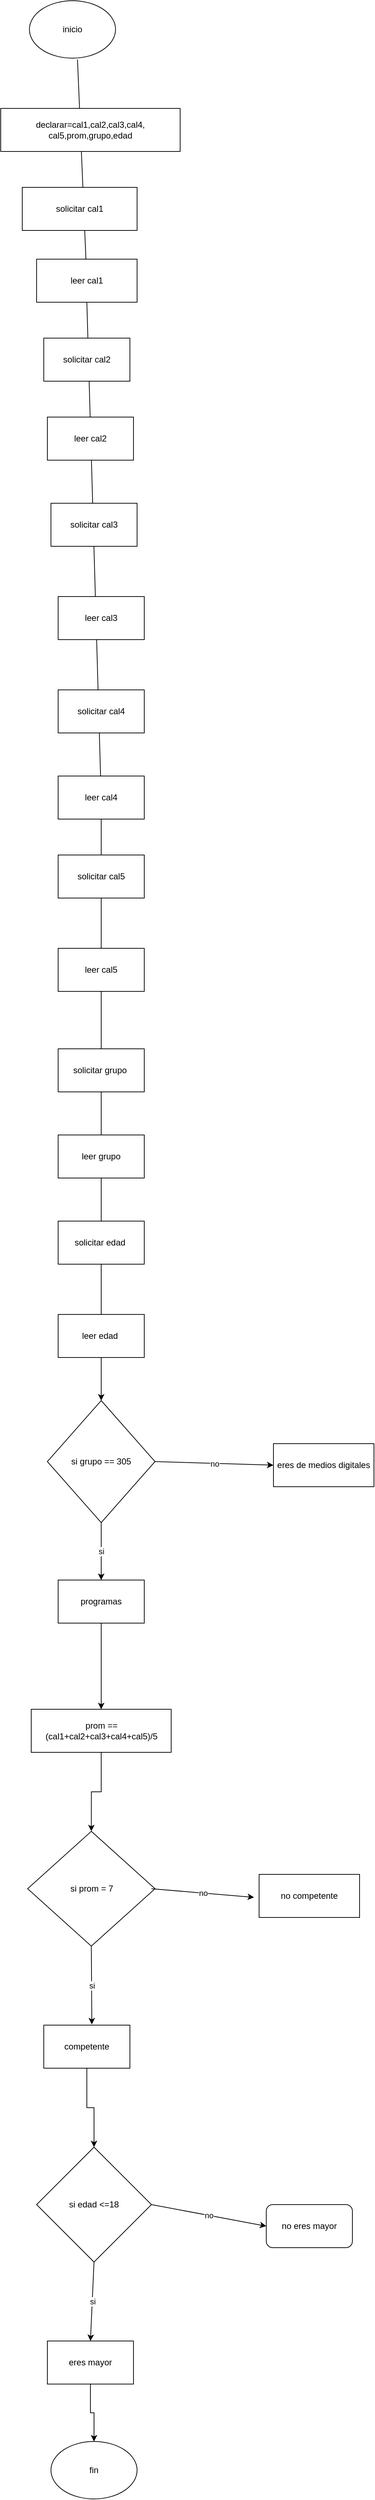 <mxfile version="22.0.4" type="github">
  <diagram name="Página-1" id="xqaloT4gKiYxTprh-5vc">
    <mxGraphModel dx="1434" dy="841" grid="1" gridSize="10" guides="1" tooltips="1" connect="1" arrows="1" fold="1" page="1" pageScale="1" pageWidth="827" pageHeight="1169" math="0" shadow="0">
      <root>
        <mxCell id="0" />
        <mxCell id="1" parent="0" />
        <mxCell id="JGvyMyhRETZvBYEh36Zt-27" value="" style="endArrow=none;html=1;rounded=0;entryX=0.5;entryY=1;entryDx=0;entryDy=0;exitX=0.5;exitY=0;exitDx=0;exitDy=0;" edge="1" parent="1" source="JGvyMyhRETZvBYEh36Zt-26" target="JGvyMyhRETZvBYEh36Zt-18">
          <mxGeometry width="50" height="50" relative="1" as="geometry">
            <mxPoint x="390" y="1560" as="sourcePoint" />
            <mxPoint x="440" y="1510" as="targetPoint" />
          </mxGeometry>
        </mxCell>
        <mxCell id="JGvyMyhRETZvBYEh36Zt-19" value="" style="endArrow=none;html=1;rounded=0;entryX=0.5;entryY=1;entryDx=0;entryDy=0;" edge="1" parent="1" source="JGvyMyhRETZvBYEh36Zt-18" target="JGvyMyhRETZvBYEh36Zt-4">
          <mxGeometry width="50" height="50" relative="1" as="geometry">
            <mxPoint x="390" y="860" as="sourcePoint" />
            <mxPoint x="440" y="810" as="targetPoint" />
          </mxGeometry>
        </mxCell>
        <mxCell id="JGvyMyhRETZvBYEh36Zt-8" value="" style="endArrow=none;html=1;rounded=0;entryX=0.558;entryY=1.025;entryDx=0;entryDy=0;entryPerimeter=0;" edge="1" parent="1" source="JGvyMyhRETZvBYEh36Zt-4" target="JGvyMyhRETZvBYEh36Zt-1">
          <mxGeometry width="50" height="50" relative="1" as="geometry">
            <mxPoint x="362.04" y="489.99" as="sourcePoint" />
            <mxPoint x="440" y="610" as="targetPoint" />
          </mxGeometry>
        </mxCell>
        <mxCell id="JGvyMyhRETZvBYEh36Zt-1" value="inicio" style="ellipse;whiteSpace=wrap;html=1;" vertex="1" parent="1">
          <mxGeometry x="340" y="10" width="120" height="80" as="geometry" />
        </mxCell>
        <mxCell id="JGvyMyhRETZvBYEh36Zt-2" value="declarar=cal1,cal2,cal3,cal4, cal5,prom,grupo,edad" style="rounded=0;whiteSpace=wrap;html=1;" vertex="1" parent="1">
          <mxGeometry x="300" y="160" width="250" height="60" as="geometry" />
        </mxCell>
        <mxCell id="JGvyMyhRETZvBYEh36Zt-3" value="solicitar cal1" style="rounded=0;whiteSpace=wrap;html=1;" vertex="1" parent="1">
          <mxGeometry x="330" y="270" width="160" height="60" as="geometry" />
        </mxCell>
        <mxCell id="JGvyMyhRETZvBYEh36Zt-5" value="solicitar cal2" style="rounded=0;whiteSpace=wrap;html=1;" vertex="1" parent="1">
          <mxGeometry x="360" y="480" width="120" height="60" as="geometry" />
        </mxCell>
        <mxCell id="JGvyMyhRETZvBYEh36Zt-4" value="leer cal1" style="rounded=0;whiteSpace=wrap;html=1;" vertex="1" parent="1">
          <mxGeometry x="350" y="370" width="140" height="60" as="geometry" />
        </mxCell>
        <mxCell id="JGvyMyhRETZvBYEh36Zt-14" value="leer cal2" style="rounded=0;whiteSpace=wrap;html=1;" vertex="1" parent="1">
          <mxGeometry x="365" y="590" width="120" height="60" as="geometry" />
        </mxCell>
        <mxCell id="JGvyMyhRETZvBYEh36Zt-15" value="solicitar cal3" style="rounded=0;whiteSpace=wrap;html=1;" vertex="1" parent="1">
          <mxGeometry x="370" y="710" width="120" height="60" as="geometry" />
        </mxCell>
        <mxCell id="JGvyMyhRETZvBYEh36Zt-16" value="leer cal3" style="rounded=0;whiteSpace=wrap;html=1;" vertex="1" parent="1">
          <mxGeometry x="380" y="840" width="120" height="60" as="geometry" />
        </mxCell>
        <mxCell id="JGvyMyhRETZvBYEh36Zt-17" value="solicitar cal4" style="rounded=0;whiteSpace=wrap;html=1;" vertex="1" parent="1">
          <mxGeometry x="380" y="970" width="120" height="60" as="geometry" />
        </mxCell>
        <mxCell id="JGvyMyhRETZvBYEh36Zt-18" value="leer cal4" style="rounded=0;whiteSpace=wrap;html=1;" vertex="1" parent="1">
          <mxGeometry x="380" y="1090" width="120" height="60" as="geometry" />
        </mxCell>
        <mxCell id="JGvyMyhRETZvBYEh36Zt-20" value="solicitar cal5" style="rounded=0;whiteSpace=wrap;html=1;" vertex="1" parent="1">
          <mxGeometry x="380" y="1200" width="120" height="60" as="geometry" />
        </mxCell>
        <mxCell id="JGvyMyhRETZvBYEh36Zt-21" value="leer cal5" style="rounded=0;whiteSpace=wrap;html=1;" vertex="1" parent="1">
          <mxGeometry x="380" y="1330" width="120" height="60" as="geometry" />
        </mxCell>
        <mxCell id="JGvyMyhRETZvBYEh36Zt-22" value="solicitar grupo&amp;nbsp;" style="rounded=0;whiteSpace=wrap;html=1;" vertex="1" parent="1">
          <mxGeometry x="380" y="1470" width="120" height="60" as="geometry" />
        </mxCell>
        <mxCell id="JGvyMyhRETZvBYEh36Zt-23" value="leer grupo" style="rounded=0;whiteSpace=wrap;html=1;" vertex="1" parent="1">
          <mxGeometry x="380" y="1590" width="120" height="60" as="geometry" />
        </mxCell>
        <mxCell id="JGvyMyhRETZvBYEh36Zt-25" value="solicitar edad&amp;nbsp;" style="rounded=0;whiteSpace=wrap;html=1;" vertex="1" parent="1">
          <mxGeometry x="380" y="1710" width="120" height="60" as="geometry" />
        </mxCell>
        <mxCell id="JGvyMyhRETZvBYEh36Zt-36" style="edgeStyle=orthogonalEdgeStyle;rounded=0;orthogonalLoop=1;jettySize=auto;html=1;exitX=0.5;exitY=1;exitDx=0;exitDy=0;entryX=0.5;entryY=0;entryDx=0;entryDy=0;" edge="1" parent="1" source="JGvyMyhRETZvBYEh36Zt-26" target="JGvyMyhRETZvBYEh36Zt-28">
          <mxGeometry relative="1" as="geometry" />
        </mxCell>
        <mxCell id="JGvyMyhRETZvBYEh36Zt-26" value="leer edad&amp;nbsp;" style="rounded=0;whiteSpace=wrap;html=1;" vertex="1" parent="1">
          <mxGeometry x="380" y="1840" width="120" height="60" as="geometry" />
        </mxCell>
        <mxCell id="JGvyMyhRETZvBYEh36Zt-28" value="si grupo == 305" style="rhombus;whiteSpace=wrap;html=1;" vertex="1" parent="1">
          <mxGeometry x="365" y="1960" width="150" height="170" as="geometry" />
        </mxCell>
        <mxCell id="JGvyMyhRETZvBYEh36Zt-38" style="edgeStyle=orthogonalEdgeStyle;rounded=0;orthogonalLoop=1;jettySize=auto;html=1;exitX=0.5;exitY=1;exitDx=0;exitDy=0;entryX=0.5;entryY=0;entryDx=0;entryDy=0;" edge="1" parent="1" source="JGvyMyhRETZvBYEh36Zt-29" target="JGvyMyhRETZvBYEh36Zt-37">
          <mxGeometry relative="1" as="geometry" />
        </mxCell>
        <mxCell id="JGvyMyhRETZvBYEh36Zt-29" value="programas" style="rounded=0;whiteSpace=wrap;html=1;" vertex="1" parent="1">
          <mxGeometry x="380" y="2210" width="120" height="60" as="geometry" />
        </mxCell>
        <mxCell id="JGvyMyhRETZvBYEh36Zt-30" value="eres de medios digitales" style="rounded=0;whiteSpace=wrap;html=1;" vertex="1" parent="1">
          <mxGeometry x="680" y="2020" width="140" height="60" as="geometry" />
        </mxCell>
        <mxCell id="JGvyMyhRETZvBYEh36Zt-31" value="" style="endArrow=classic;html=1;rounded=0;entryX=0;entryY=0.5;entryDx=0;entryDy=0;exitX=1;exitY=0.5;exitDx=0;exitDy=0;" edge="1" parent="1" source="JGvyMyhRETZvBYEh36Zt-28" target="JGvyMyhRETZvBYEh36Zt-30">
          <mxGeometry relative="1" as="geometry">
            <mxPoint x="360" y="2130" as="sourcePoint" />
            <mxPoint x="460" y="2130" as="targetPoint" />
          </mxGeometry>
        </mxCell>
        <mxCell id="JGvyMyhRETZvBYEh36Zt-32" value="no" style="edgeLabel;resizable=0;html=1;align=center;verticalAlign=middle;" connectable="0" vertex="1" parent="JGvyMyhRETZvBYEh36Zt-31">
          <mxGeometry relative="1" as="geometry" />
        </mxCell>
        <mxCell id="JGvyMyhRETZvBYEh36Zt-33" value="" style="endArrow=classic;html=1;rounded=0;entryX=0.5;entryY=0;entryDx=0;entryDy=0;exitX=0.5;exitY=1;exitDx=0;exitDy=0;" edge="1" parent="1" source="JGvyMyhRETZvBYEh36Zt-28" target="JGvyMyhRETZvBYEh36Zt-29">
          <mxGeometry relative="1" as="geometry">
            <mxPoint x="360" y="2130" as="sourcePoint" />
            <mxPoint x="460" y="2130" as="targetPoint" />
          </mxGeometry>
        </mxCell>
        <mxCell id="JGvyMyhRETZvBYEh36Zt-34" value="si" style="edgeLabel;resizable=0;html=1;align=center;verticalAlign=middle;" connectable="0" vertex="1" parent="JGvyMyhRETZvBYEh36Zt-33">
          <mxGeometry relative="1" as="geometry" />
        </mxCell>
        <mxCell id="JGvyMyhRETZvBYEh36Zt-42" style="edgeStyle=orthogonalEdgeStyle;rounded=0;orthogonalLoop=1;jettySize=auto;html=1;exitX=0.5;exitY=1;exitDx=0;exitDy=0;entryX=0.5;entryY=0;entryDx=0;entryDy=0;" edge="1" parent="1" source="JGvyMyhRETZvBYEh36Zt-37" target="JGvyMyhRETZvBYEh36Zt-39">
          <mxGeometry relative="1" as="geometry" />
        </mxCell>
        <mxCell id="JGvyMyhRETZvBYEh36Zt-37" value="prom ==(cal1+cal2+cal3+cal4+cal5)/5" style="rounded=0;whiteSpace=wrap;html=1;" vertex="1" parent="1">
          <mxGeometry x="342.5" y="2390" width="195" height="60" as="geometry" />
        </mxCell>
        <mxCell id="JGvyMyhRETZvBYEh36Zt-39" value="si prom = 7" style="rhombus;whiteSpace=wrap;html=1;" vertex="1" parent="1">
          <mxGeometry x="337.5" y="2560" width="177.5" height="160" as="geometry" />
        </mxCell>
        <mxCell id="JGvyMyhRETZvBYEh36Zt-40" value="no competente" style="rounded=0;whiteSpace=wrap;html=1;" vertex="1" parent="1">
          <mxGeometry x="660" y="2620" width="140" height="60" as="geometry" />
        </mxCell>
        <mxCell id="JGvyMyhRETZvBYEh36Zt-48" style="edgeStyle=orthogonalEdgeStyle;rounded=0;orthogonalLoop=1;jettySize=auto;html=1;exitX=0.5;exitY=1;exitDx=0;exitDy=0;" edge="1" parent="1" source="JGvyMyhRETZvBYEh36Zt-41" target="JGvyMyhRETZvBYEh36Zt-47">
          <mxGeometry relative="1" as="geometry" />
        </mxCell>
        <mxCell id="JGvyMyhRETZvBYEh36Zt-41" value="competente" style="rounded=0;whiteSpace=wrap;html=1;" vertex="1" parent="1">
          <mxGeometry x="360" y="2830" width="120" height="60" as="geometry" />
        </mxCell>
        <mxCell id="JGvyMyhRETZvBYEh36Zt-43" value="" style="endArrow=classic;html=1;rounded=0;entryX=-0.05;entryY=0.533;entryDx=0;entryDy=0;entryPerimeter=0;" edge="1" parent="1" target="JGvyMyhRETZvBYEh36Zt-40">
          <mxGeometry relative="1" as="geometry">
            <mxPoint x="510" y="2640" as="sourcePoint" />
            <mxPoint x="460" y="2630" as="targetPoint" />
          </mxGeometry>
        </mxCell>
        <mxCell id="JGvyMyhRETZvBYEh36Zt-44" value="no" style="edgeLabel;resizable=0;html=1;align=center;verticalAlign=middle;" connectable="0" vertex="1" parent="JGvyMyhRETZvBYEh36Zt-43">
          <mxGeometry relative="1" as="geometry" />
        </mxCell>
        <mxCell id="JGvyMyhRETZvBYEh36Zt-45" value="" style="endArrow=classic;html=1;rounded=0;exitX=0.5;exitY=1;exitDx=0;exitDy=0;entryX=0.558;entryY=-0.017;entryDx=0;entryDy=0;entryPerimeter=0;" edge="1" parent="1" source="JGvyMyhRETZvBYEh36Zt-39" target="JGvyMyhRETZvBYEh36Zt-41">
          <mxGeometry relative="1" as="geometry">
            <mxPoint x="360" y="2630" as="sourcePoint" />
            <mxPoint x="460" y="2630" as="targetPoint" />
          </mxGeometry>
        </mxCell>
        <mxCell id="JGvyMyhRETZvBYEh36Zt-46" value="si" style="edgeLabel;resizable=0;html=1;align=center;verticalAlign=middle;" connectable="0" vertex="1" parent="JGvyMyhRETZvBYEh36Zt-45">
          <mxGeometry relative="1" as="geometry" />
        </mxCell>
        <mxCell id="JGvyMyhRETZvBYEh36Zt-47" value="si edad &amp;lt;=18" style="rhombus;whiteSpace=wrap;html=1;" vertex="1" parent="1">
          <mxGeometry x="350" y="3000" width="160" height="160" as="geometry" />
        </mxCell>
        <mxCell id="JGvyMyhRETZvBYEh36Zt-49" value="no eres mayor" style="rounded=1;whiteSpace=wrap;html=1;" vertex="1" parent="1">
          <mxGeometry x="670" y="3080" width="120" height="60" as="geometry" />
        </mxCell>
        <mxCell id="JGvyMyhRETZvBYEh36Zt-56" style="edgeStyle=orthogonalEdgeStyle;rounded=0;orthogonalLoop=1;jettySize=auto;html=1;exitX=0.5;exitY=1;exitDx=0;exitDy=0;" edge="1" parent="1" source="JGvyMyhRETZvBYEh36Zt-50" target="JGvyMyhRETZvBYEh36Zt-55">
          <mxGeometry relative="1" as="geometry" />
        </mxCell>
        <mxCell id="JGvyMyhRETZvBYEh36Zt-50" value="eres mayor" style="rounded=0;whiteSpace=wrap;html=1;" vertex="1" parent="1">
          <mxGeometry x="365" y="3270" width="120" height="60" as="geometry" />
        </mxCell>
        <mxCell id="JGvyMyhRETZvBYEh36Zt-51" value="" style="endArrow=classic;html=1;rounded=0;entryX=0.5;entryY=0;entryDx=0;entryDy=0;exitX=0.5;exitY=1;exitDx=0;exitDy=0;" edge="1" parent="1" source="JGvyMyhRETZvBYEh36Zt-47" target="JGvyMyhRETZvBYEh36Zt-50">
          <mxGeometry relative="1" as="geometry">
            <mxPoint x="360" y="3230" as="sourcePoint" />
            <mxPoint x="460" y="3230" as="targetPoint" />
          </mxGeometry>
        </mxCell>
        <mxCell id="JGvyMyhRETZvBYEh36Zt-52" value="si" style="edgeLabel;resizable=0;html=1;align=center;verticalAlign=middle;" connectable="0" vertex="1" parent="JGvyMyhRETZvBYEh36Zt-51">
          <mxGeometry relative="1" as="geometry" />
        </mxCell>
        <mxCell id="JGvyMyhRETZvBYEh36Zt-53" value="" style="endArrow=classic;html=1;rounded=0;entryX=0;entryY=0.5;entryDx=0;entryDy=0;exitX=1;exitY=0.5;exitDx=0;exitDy=0;" edge="1" parent="1" source="JGvyMyhRETZvBYEh36Zt-47" target="JGvyMyhRETZvBYEh36Zt-49">
          <mxGeometry relative="1" as="geometry">
            <mxPoint x="360" y="3230" as="sourcePoint" />
            <mxPoint x="460" y="3230" as="targetPoint" />
          </mxGeometry>
        </mxCell>
        <mxCell id="JGvyMyhRETZvBYEh36Zt-54" value="no" style="edgeLabel;resizable=0;html=1;align=center;verticalAlign=middle;" connectable="0" vertex="1" parent="JGvyMyhRETZvBYEh36Zt-53">
          <mxGeometry relative="1" as="geometry" />
        </mxCell>
        <mxCell id="JGvyMyhRETZvBYEh36Zt-55" value="fin" style="ellipse;whiteSpace=wrap;html=1;" vertex="1" parent="1">
          <mxGeometry x="370" y="3410" width="120" height="80" as="geometry" />
        </mxCell>
      </root>
    </mxGraphModel>
  </diagram>
</mxfile>
